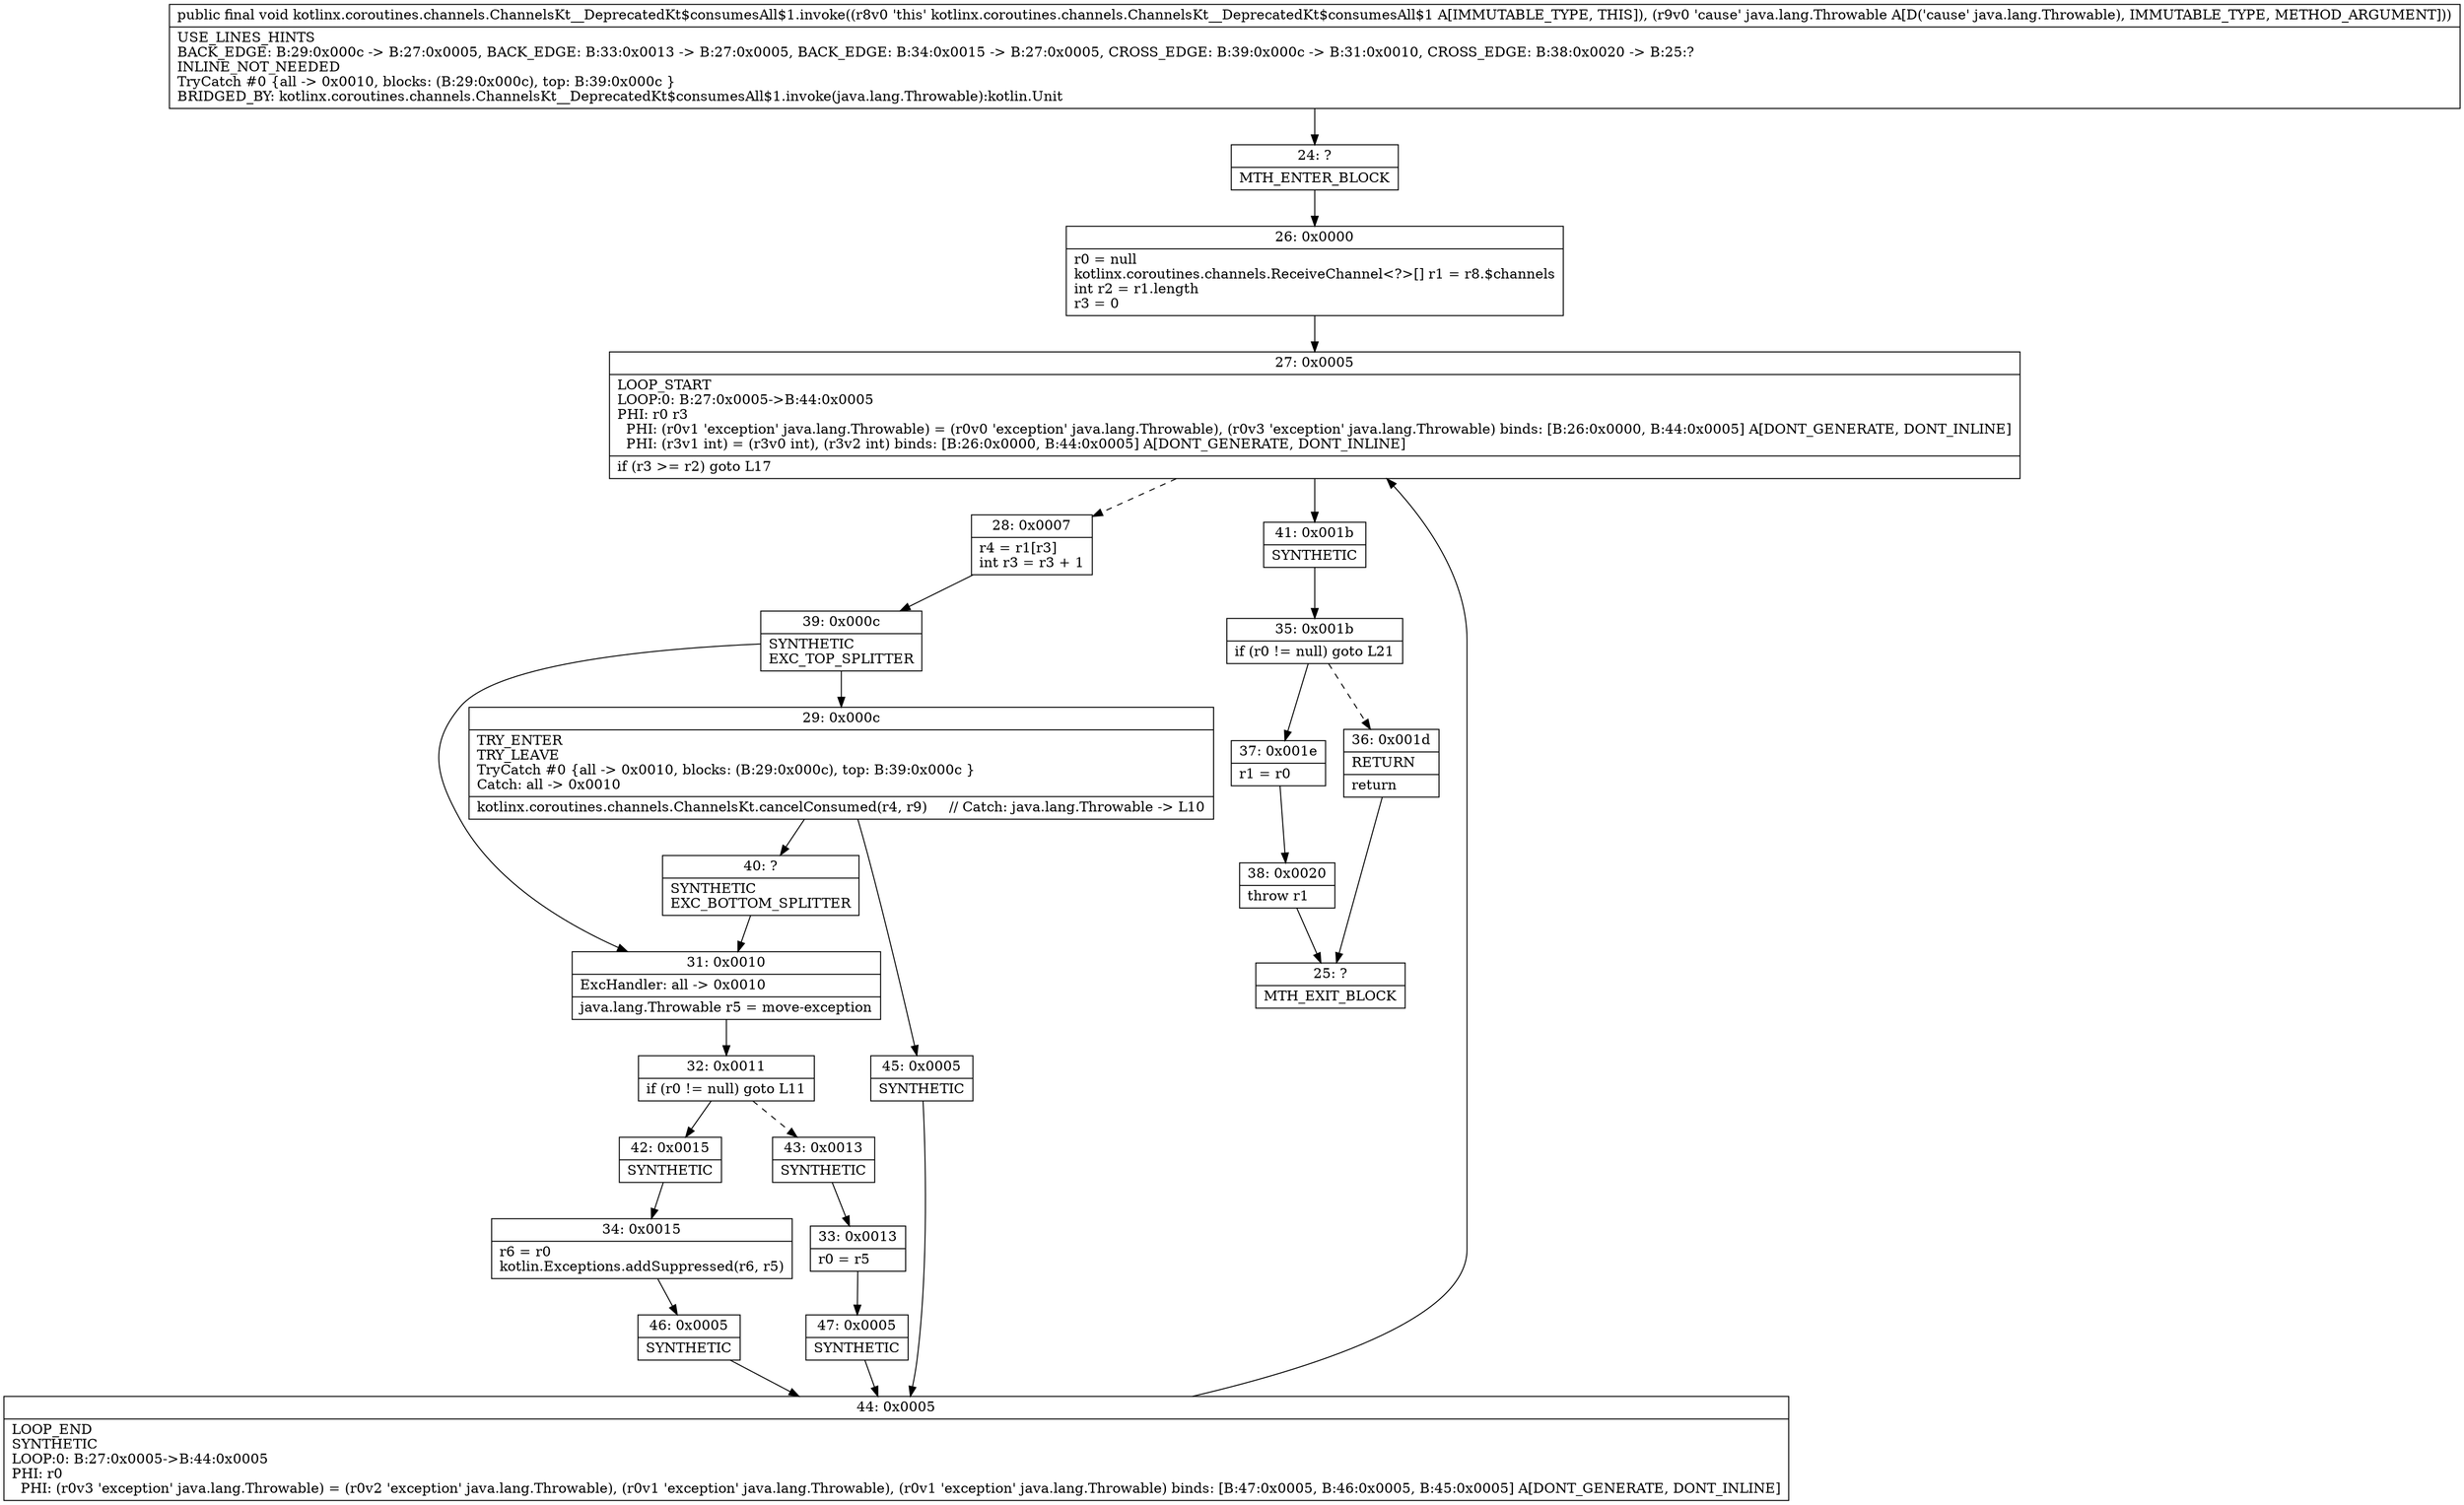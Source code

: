digraph "CFG forkotlinx.coroutines.channels.ChannelsKt__DeprecatedKt$consumesAll$1.invoke(Ljava\/lang\/Throwable;)V" {
Node_24 [shape=record,label="{24\:\ ?|MTH_ENTER_BLOCK\l}"];
Node_26 [shape=record,label="{26\:\ 0x0000|r0 = null\lkotlinx.coroutines.channels.ReceiveChannel\<?\>[] r1 = r8.$channels\lint r2 = r1.length\lr3 = 0\l}"];
Node_27 [shape=record,label="{27\:\ 0x0005|LOOP_START\lLOOP:0: B:27:0x0005\-\>B:44:0x0005\lPHI: r0 r3 \l  PHI: (r0v1 'exception' java.lang.Throwable) = (r0v0 'exception' java.lang.Throwable), (r0v3 'exception' java.lang.Throwable) binds: [B:26:0x0000, B:44:0x0005] A[DONT_GENERATE, DONT_INLINE]\l  PHI: (r3v1 int) = (r3v0 int), (r3v2 int) binds: [B:26:0x0000, B:44:0x0005] A[DONT_GENERATE, DONT_INLINE]\l|if (r3 \>= r2) goto L17\l}"];
Node_28 [shape=record,label="{28\:\ 0x0007|r4 = r1[r3]\lint r3 = r3 + 1\l}"];
Node_39 [shape=record,label="{39\:\ 0x000c|SYNTHETIC\lEXC_TOP_SPLITTER\l}"];
Node_29 [shape=record,label="{29\:\ 0x000c|TRY_ENTER\lTRY_LEAVE\lTryCatch #0 \{all \-\> 0x0010, blocks: (B:29:0x000c), top: B:39:0x000c \}\lCatch: all \-\> 0x0010\l|kotlinx.coroutines.channels.ChannelsKt.cancelConsumed(r4, r9)     \/\/ Catch: java.lang.Throwable \-\> L10\l}"];
Node_40 [shape=record,label="{40\:\ ?|SYNTHETIC\lEXC_BOTTOM_SPLITTER\l}"];
Node_45 [shape=record,label="{45\:\ 0x0005|SYNTHETIC\l}"];
Node_44 [shape=record,label="{44\:\ 0x0005|LOOP_END\lSYNTHETIC\lLOOP:0: B:27:0x0005\-\>B:44:0x0005\lPHI: r0 \l  PHI: (r0v3 'exception' java.lang.Throwable) = (r0v2 'exception' java.lang.Throwable), (r0v1 'exception' java.lang.Throwable), (r0v1 'exception' java.lang.Throwable) binds: [B:47:0x0005, B:46:0x0005, B:45:0x0005] A[DONT_GENERATE, DONT_INLINE]\l}"];
Node_31 [shape=record,label="{31\:\ 0x0010|ExcHandler: all \-\> 0x0010\l|java.lang.Throwable r5 = move\-exception\l}"];
Node_32 [shape=record,label="{32\:\ 0x0011|if (r0 != null) goto L11\l}"];
Node_42 [shape=record,label="{42\:\ 0x0015|SYNTHETIC\l}"];
Node_34 [shape=record,label="{34\:\ 0x0015|r6 = r0\lkotlin.Exceptions.addSuppressed(r6, r5)\l}"];
Node_46 [shape=record,label="{46\:\ 0x0005|SYNTHETIC\l}"];
Node_43 [shape=record,label="{43\:\ 0x0013|SYNTHETIC\l}"];
Node_33 [shape=record,label="{33\:\ 0x0013|r0 = r5\l}"];
Node_47 [shape=record,label="{47\:\ 0x0005|SYNTHETIC\l}"];
Node_41 [shape=record,label="{41\:\ 0x001b|SYNTHETIC\l}"];
Node_35 [shape=record,label="{35\:\ 0x001b|if (r0 != null) goto L21\l}"];
Node_36 [shape=record,label="{36\:\ 0x001d|RETURN\l|return\l}"];
Node_25 [shape=record,label="{25\:\ ?|MTH_EXIT_BLOCK\l}"];
Node_37 [shape=record,label="{37\:\ 0x001e|r1 = r0\l}"];
Node_38 [shape=record,label="{38\:\ 0x0020|throw r1\l}"];
MethodNode[shape=record,label="{public final void kotlinx.coroutines.channels.ChannelsKt__DeprecatedKt$consumesAll$1.invoke((r8v0 'this' kotlinx.coroutines.channels.ChannelsKt__DeprecatedKt$consumesAll$1 A[IMMUTABLE_TYPE, THIS]), (r9v0 'cause' java.lang.Throwable A[D('cause' java.lang.Throwable), IMMUTABLE_TYPE, METHOD_ARGUMENT]))  | USE_LINES_HINTS\lBACK_EDGE: B:29:0x000c \-\> B:27:0x0005, BACK_EDGE: B:33:0x0013 \-\> B:27:0x0005, BACK_EDGE: B:34:0x0015 \-\> B:27:0x0005, CROSS_EDGE: B:39:0x000c \-\> B:31:0x0010, CROSS_EDGE: B:38:0x0020 \-\> B:25:?\lINLINE_NOT_NEEDED\lTryCatch #0 \{all \-\> 0x0010, blocks: (B:29:0x000c), top: B:39:0x000c \}\lBRIDGED_BY: kotlinx.coroutines.channels.ChannelsKt__DeprecatedKt$consumesAll$1.invoke(java.lang.Throwable):kotlin.Unit\l}"];
MethodNode -> Node_24;Node_24 -> Node_26;
Node_26 -> Node_27;
Node_27 -> Node_28[style=dashed];
Node_27 -> Node_41;
Node_28 -> Node_39;
Node_39 -> Node_29;
Node_39 -> Node_31;
Node_29 -> Node_40;
Node_29 -> Node_45;
Node_40 -> Node_31;
Node_45 -> Node_44;
Node_44 -> Node_27;
Node_31 -> Node_32;
Node_32 -> Node_42;
Node_32 -> Node_43[style=dashed];
Node_42 -> Node_34;
Node_34 -> Node_46;
Node_46 -> Node_44;
Node_43 -> Node_33;
Node_33 -> Node_47;
Node_47 -> Node_44;
Node_41 -> Node_35;
Node_35 -> Node_36[style=dashed];
Node_35 -> Node_37;
Node_36 -> Node_25;
Node_37 -> Node_38;
Node_38 -> Node_25;
}

